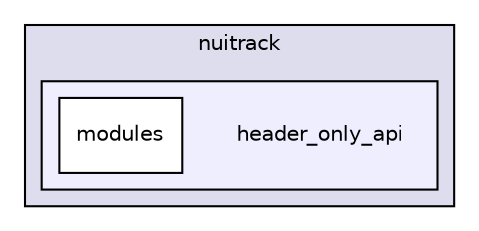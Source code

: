 digraph "nuitrack/header_only_api" {
  compound=true
  node [ fontsize="10", fontname="Helvetica"];
  edge [ labelfontsize="10", labelfontname="Helvetica"];
  subgraph clusterdir_bbf016a648de8965947123274bd0b1a8 {
    graph [ bgcolor="#ddddee", pencolor="black", label="nuitrack" fontname="Helvetica", fontsize="10", URL="dir_bbf016a648de8965947123274bd0b1a8.html"]
  subgraph clusterdir_7b26b64e229c418d870d82c3786df244 {
    graph [ bgcolor="#eeeeff", pencolor="black", label="" URL="dir_7b26b64e229c418d870d82c3786df244.html"];
    dir_7b26b64e229c418d870d82c3786df244 [shape=plaintext label="header_only_api"];
    dir_1bc25a0ee97a82fa283fd4dd9a41bffd [shape=box label="modules" color="black" fillcolor="white" style="filled" URL="dir_1bc25a0ee97a82fa283fd4dd9a41bffd.html"];
  }
  }
}

